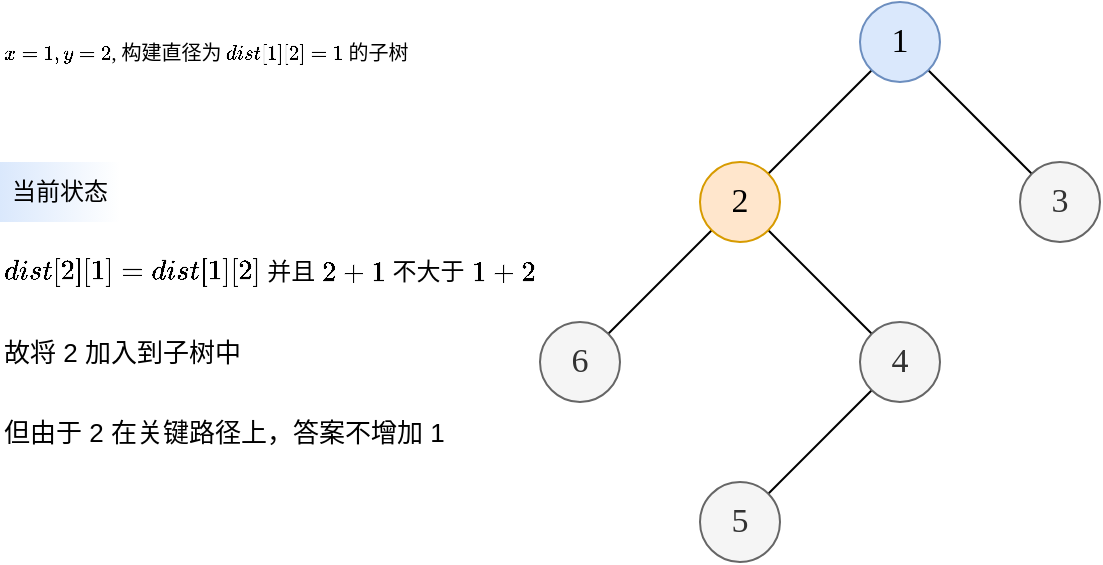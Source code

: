 <mxfile version="20.8.22" type="github" pages="6">
  <diagram name="第 1 页" id="3MDf4YGmxCO-XQUa7wRc">
    <mxGraphModel dx="832" dy="565" grid="1" gridSize="10" guides="1" tooltips="1" connect="1" arrows="1" fold="1" page="1" pageScale="1" pageWidth="827" pageHeight="1169" math="1" shadow="0">
      <root>
        <mxCell id="0" />
        <mxCell id="1" parent="0" />
        <mxCell id="fKNpqridSPWGKVHiThgp-8" style="rounded=0;orthogonalLoop=1;jettySize=auto;html=1;exitX=0;exitY=1;exitDx=0;exitDy=0;entryX=1;entryY=0;entryDx=0;entryDy=0;endArrow=none;endFill=0;fontStyle=1;strokeWidth=1;" edge="1" parent="1" source="fKNpqridSPWGKVHiThgp-1" target="fKNpqridSPWGKVHiThgp-2">
          <mxGeometry relative="1" as="geometry" />
        </mxCell>
        <mxCell id="fKNpqridSPWGKVHiThgp-9" style="edgeStyle=none;rounded=0;orthogonalLoop=1;jettySize=auto;html=1;exitX=1;exitY=1;exitDx=0;exitDy=0;endArrow=none;endFill=0;strokeColor=#000000;" edge="1" parent="1" source="fKNpqridSPWGKVHiThgp-1" target="fKNpqridSPWGKVHiThgp-3">
          <mxGeometry relative="1" as="geometry" />
        </mxCell>
        <mxCell id="fKNpqridSPWGKVHiThgp-1" value="&lt;font&gt;1&lt;/font&gt;" style="ellipse;whiteSpace=wrap;html=1;fontSize=17;fontFamily=Comic Sans MS;labelBackgroundColor=none;fillColor=#dae8fc;strokeColor=#6c8ebf;" vertex="1" parent="1">
          <mxGeometry x="481" y="120" width="40" height="40" as="geometry" />
        </mxCell>
        <mxCell id="fKNpqridSPWGKVHiThgp-10" style="edgeStyle=none;rounded=0;orthogonalLoop=1;jettySize=auto;html=1;exitX=1;exitY=1;exitDx=0;exitDy=0;entryX=0;entryY=0;entryDx=0;entryDy=0;endArrow=none;endFill=0;strokeColor=#000000;" edge="1" parent="1" source="fKNpqridSPWGKVHiThgp-2" target="fKNpqridSPWGKVHiThgp-4">
          <mxGeometry relative="1" as="geometry" />
        </mxCell>
        <mxCell id="fKNpqridSPWGKVHiThgp-11" style="edgeStyle=none;rounded=0;orthogonalLoop=1;jettySize=auto;html=1;exitX=0;exitY=1;exitDx=0;exitDy=0;endArrow=none;endFill=0;entryX=1;entryY=0;entryDx=0;entryDy=0;strokeColor=#000000;" edge="1" parent="1" source="fKNpqridSPWGKVHiThgp-2" target="fKNpqridSPWGKVHiThgp-6">
          <mxGeometry relative="1" as="geometry">
            <mxPoint x="381" y="260" as="targetPoint" />
          </mxGeometry>
        </mxCell>
        <mxCell id="fKNpqridSPWGKVHiThgp-2" value="&lt;font&gt;2&lt;/font&gt;" style="ellipse;whiteSpace=wrap;html=1;fontSize=17;fontFamily=Comic Sans MS;labelBackgroundColor=none;fillColor=#ffe6cc;strokeColor=#d79b00;" vertex="1" parent="1">
          <mxGeometry x="401" y="200" width="40" height="40" as="geometry" />
        </mxCell>
        <mxCell id="fKNpqridSPWGKVHiThgp-3" value="&lt;font&gt;3&lt;/font&gt;" style="ellipse;whiteSpace=wrap;html=1;fontSize=17;fontFamily=Comic Sans MS;labelBackgroundColor=none;fillColor=#f5f5f5;fontColor=#333333;strokeColor=#666666;" vertex="1" parent="1">
          <mxGeometry x="561" y="200" width="40" height="40" as="geometry" />
        </mxCell>
        <mxCell id="fKNpqridSPWGKVHiThgp-12" style="edgeStyle=none;rounded=0;orthogonalLoop=1;jettySize=auto;html=1;exitX=0;exitY=1;exitDx=0;exitDy=0;entryX=1;entryY=0;entryDx=0;entryDy=0;endArrow=none;endFill=0;strokeColor=#000000;" edge="1" parent="1" source="fKNpqridSPWGKVHiThgp-4" target="fKNpqridSPWGKVHiThgp-5">
          <mxGeometry relative="1" as="geometry" />
        </mxCell>
        <mxCell id="fKNpqridSPWGKVHiThgp-4" value="&lt;font&gt;4&lt;/font&gt;" style="ellipse;whiteSpace=wrap;html=1;fontSize=17;fontFamily=Comic Sans MS;labelBackgroundColor=none;fillColor=#f5f5f5;fontColor=#333333;strokeColor=#666666;" vertex="1" parent="1">
          <mxGeometry x="481" y="280" width="40" height="40" as="geometry" />
        </mxCell>
        <mxCell id="fKNpqridSPWGKVHiThgp-5" value="&lt;font&gt;5&lt;/font&gt;" style="ellipse;whiteSpace=wrap;html=1;fontSize=17;fontFamily=Comic Sans MS;labelBackgroundColor=none;fillColor=#f5f5f5;fontColor=#333333;strokeColor=#666666;" vertex="1" parent="1">
          <mxGeometry x="401" y="360" width="40" height="40" as="geometry" />
        </mxCell>
        <mxCell id="fKNpqridSPWGKVHiThgp-6" value="&lt;font&gt;6&lt;/font&gt;" style="ellipse;whiteSpace=wrap;html=1;fontSize=17;fontFamily=Comic Sans MS;labelBackgroundColor=none;fillColor=#f5f5f5;fontColor=#333333;strokeColor=#666666;" vertex="1" parent="1">
          <mxGeometry x="321" y="280" width="40" height="40" as="geometry" />
        </mxCell>
        <mxCell id="fKNpqridSPWGKVHiThgp-16" value="`x = 1, y=2`, 构建直径为 `dist[1][2] = 1` 的子树" style="text;html=1;strokeColor=none;fillColor=none;align=left;verticalAlign=middle;whiteSpace=wrap;rounded=0;fontSize=10;fontFamily=Comic Sans MS;" vertex="1" parent="1">
          <mxGeometry x="51" y="130" width="289" height="30" as="geometry" />
        </mxCell>
        <mxCell id="fKNpqridSPWGKVHiThgp-17" value="当前状态" style="text;html=1;strokeColor=none;fillColor=#dae8fc;align=center;verticalAlign=middle;whiteSpace=wrap;rounded=0;fontSize=12;fontFamily=Helvetica;gradientDirection=east;gradientColor=#FFFFFF;spacingTop=0;" vertex="1" parent="1">
          <mxGeometry x="51" y="200" width="60" height="30" as="geometry" />
        </mxCell>
        <mxCell id="fKNpqridSPWGKVHiThgp-19" value="`dist[2][1] = dist[1][2]` 并且 `2 + 1` 不大于 `1 + 2`" style="text;html=1;strokeColor=none;fillColor=none;align=left;verticalAlign=middle;whiteSpace=wrap;rounded=0;fontSize=12;fontFamily=Helvetica;" vertex="1" parent="1">
          <mxGeometry x="51" y="240" width="289" height="30" as="geometry" />
        </mxCell>
        <mxCell id="fKNpqridSPWGKVHiThgp-20" value="故将 2 加入到子树中" style="text;html=1;strokeColor=none;fillColor=none;align=left;verticalAlign=middle;whiteSpace=wrap;rounded=0;fontSize=13;fontFamily=Helvetica;" vertex="1" parent="1">
          <mxGeometry x="51" y="280" width="139" height="30" as="geometry" />
        </mxCell>
        <mxCell id="IUW30j7ClfuIB6r7vnEv-1" value="但由于 2 在关键路径上，答案不增加 1" style="text;html=1;strokeColor=none;fillColor=none;align=left;verticalAlign=middle;whiteSpace=wrap;rounded=0;fontSize=13;fontFamily=Helvetica;" vertex="1" parent="1">
          <mxGeometry x="51" y="320" width="249" height="30" as="geometry" />
        </mxCell>
      </root>
    </mxGraphModel>
  </diagram>
  <diagram id="7Dn3roUFIlMQkeO9Fo7m" name="第 2 页">
    <mxGraphModel dx="832" dy="565" grid="1" gridSize="10" guides="1" tooltips="1" connect="1" arrows="1" fold="1" page="1" pageScale="1" pageWidth="827" pageHeight="1169" math="1" shadow="0">
      <root>
        <mxCell id="0" />
        <mxCell id="1" parent="0" />
        <mxCell id="IH5PTFiFuFpvSi-eJwKh-1" style="rounded=0;orthogonalLoop=1;jettySize=auto;html=1;exitX=0;exitY=1;exitDx=0;exitDy=0;entryX=1;entryY=0;entryDx=0;entryDy=0;endArrow=none;endFill=0;fontStyle=1;strokeWidth=1;" edge="1" parent="1" source="IH5PTFiFuFpvSi-eJwKh-3" target="IH5PTFiFuFpvSi-eJwKh-6">
          <mxGeometry relative="1" as="geometry" />
        </mxCell>
        <mxCell id="IH5PTFiFuFpvSi-eJwKh-2" style="edgeStyle=none;rounded=0;orthogonalLoop=1;jettySize=auto;html=1;exitX=1;exitY=1;exitDx=0;exitDy=0;endArrow=none;endFill=0;strokeColor=#000000;" edge="1" parent="1" source="IH5PTFiFuFpvSi-eJwKh-3" target="IH5PTFiFuFpvSi-eJwKh-7">
          <mxGeometry relative="1" as="geometry" />
        </mxCell>
        <mxCell id="IH5PTFiFuFpvSi-eJwKh-3" value="&lt;font&gt;1&lt;/font&gt;" style="ellipse;whiteSpace=wrap;html=1;fontSize=17;fontFamily=Comic Sans MS;labelBackgroundColor=none;fillColor=#dae8fc;strokeColor=#6c8ebf;" vertex="1" parent="1">
          <mxGeometry x="481" y="120" width="40" height="40" as="geometry" />
        </mxCell>
        <mxCell id="IH5PTFiFuFpvSi-eJwKh-4" style="edgeStyle=none;rounded=0;orthogonalLoop=1;jettySize=auto;html=1;exitX=1;exitY=1;exitDx=0;exitDy=0;entryX=0;entryY=0;entryDx=0;entryDy=0;endArrow=none;endFill=0;strokeColor=#000000;" edge="1" parent="1" source="IH5PTFiFuFpvSi-eJwKh-6" target="IH5PTFiFuFpvSi-eJwKh-9">
          <mxGeometry relative="1" as="geometry" />
        </mxCell>
        <mxCell id="IH5PTFiFuFpvSi-eJwKh-5" style="edgeStyle=none;rounded=0;orthogonalLoop=1;jettySize=auto;html=1;exitX=0;exitY=1;exitDx=0;exitDy=0;endArrow=none;endFill=0;entryX=1;entryY=0;entryDx=0;entryDy=0;strokeColor=#000000;" edge="1" parent="1" source="IH5PTFiFuFpvSi-eJwKh-6" target="IH5PTFiFuFpvSi-eJwKh-11">
          <mxGeometry relative="1" as="geometry">
            <mxPoint x="381" y="260" as="targetPoint" />
          </mxGeometry>
        </mxCell>
        <mxCell id="IH5PTFiFuFpvSi-eJwKh-6" value="&lt;font&gt;2&lt;/font&gt;" style="ellipse;whiteSpace=wrap;html=1;fontSize=17;fontFamily=Comic Sans MS;labelBackgroundColor=none;fillColor=#dae8fc;strokeColor=#6c8ebf;" vertex="1" parent="1">
          <mxGeometry x="401" y="200" width="40" height="40" as="geometry" />
        </mxCell>
        <mxCell id="IH5PTFiFuFpvSi-eJwKh-7" value="&lt;font&gt;3&lt;/font&gt;" style="ellipse;whiteSpace=wrap;html=1;fontSize=17;fontFamily=Comic Sans MS;labelBackgroundColor=none;fillColor=#ffe6cc;strokeColor=#d79b00;" vertex="1" parent="1">
          <mxGeometry x="561" y="200" width="40" height="40" as="geometry" />
        </mxCell>
        <mxCell id="IH5PTFiFuFpvSi-eJwKh-8" style="edgeStyle=none;rounded=0;orthogonalLoop=1;jettySize=auto;html=1;exitX=0;exitY=1;exitDx=0;exitDy=0;entryX=1;entryY=0;entryDx=0;entryDy=0;endArrow=none;endFill=0;strokeColor=#000000;" edge="1" parent="1" source="IH5PTFiFuFpvSi-eJwKh-9" target="IH5PTFiFuFpvSi-eJwKh-10">
          <mxGeometry relative="1" as="geometry" />
        </mxCell>
        <mxCell id="IH5PTFiFuFpvSi-eJwKh-9" value="&lt;font&gt;4&lt;/font&gt;" style="ellipse;whiteSpace=wrap;html=1;fontSize=17;fontFamily=Comic Sans MS;labelBackgroundColor=none;fillColor=#f5f5f5;fontColor=#333333;strokeColor=#666666;" vertex="1" parent="1">
          <mxGeometry x="481" y="280" width="40" height="40" as="geometry" />
        </mxCell>
        <mxCell id="IH5PTFiFuFpvSi-eJwKh-10" value="&lt;font&gt;5&lt;/font&gt;" style="ellipse;whiteSpace=wrap;html=1;fontSize=17;fontFamily=Comic Sans MS;labelBackgroundColor=none;fillColor=#f5f5f5;fontColor=#333333;strokeColor=#666666;" vertex="1" parent="1">
          <mxGeometry x="401" y="360" width="40" height="40" as="geometry" />
        </mxCell>
        <mxCell id="IH5PTFiFuFpvSi-eJwKh-11" value="&lt;font&gt;6&lt;/font&gt;" style="ellipse;whiteSpace=wrap;html=1;fontSize=17;fontFamily=Comic Sans MS;labelBackgroundColor=none;fillColor=#f5f5f5;fontColor=#333333;strokeColor=#666666;" vertex="1" parent="1">
          <mxGeometry x="321" y="280" width="40" height="40" as="geometry" />
        </mxCell>
        <mxCell id="IH5PTFiFuFpvSi-eJwKh-12" value="`x = 1, y=2`, 构建直径为 `dist[1][2] = 1` 的子树" style="text;html=1;strokeColor=none;fillColor=none;align=left;verticalAlign=middle;whiteSpace=wrap;rounded=0;fontSize=10;fontFamily=Comic Sans MS;" vertex="1" parent="1">
          <mxGeometry x="51" y="130" width="289" height="30" as="geometry" />
        </mxCell>
        <mxCell id="IH5PTFiFuFpvSi-eJwKh-13" value="当前状态" style="text;html=1;strokeColor=none;fillColor=#dae8fc;align=center;verticalAlign=middle;whiteSpace=wrap;rounded=0;fontSize=12;fontFamily=Helvetica;gradientDirection=east;gradientColor=#FFFFFF;spacingTop=0;" vertex="1" parent="1">
          <mxGeometry x="51" y="200" width="60" height="30" as="geometry" />
        </mxCell>
        <mxCell id="IH5PTFiFuFpvSi-eJwKh-14" value="`dist[3][1] = dist[1][2]` 并且 `3 + 1` 大于 `1 + 2`" style="text;html=1;strokeColor=none;fillColor=none;align=left;verticalAlign=middle;whiteSpace=wrap;rounded=0;fontSize=12;fontFamily=Helvetica;" vertex="1" parent="1">
          <mxGeometry x="51" y="240" width="289" height="30" as="geometry" />
        </mxCell>
        <mxCell id="IH5PTFiFuFpvSi-eJwKh-15" value="故不将 3 加入到子树中" style="text;html=1;strokeColor=none;fillColor=none;align=left;verticalAlign=middle;whiteSpace=wrap;rounded=0;fontSize=13;fontFamily=Helvetica;" vertex="1" parent="1">
          <mxGeometry x="51" y="280" width="139" height="30" as="geometry" />
        </mxCell>
      </root>
    </mxGraphModel>
  </diagram>
  <diagram id="MNWPJtnQ3CggIvAoZHpU" name="第 3 页">
    <mxGraphModel dx="832" dy="565" grid="1" gridSize="10" guides="1" tooltips="1" connect="1" arrows="1" fold="1" page="1" pageScale="1" pageWidth="827" pageHeight="1169" math="1" shadow="0">
      <root>
        <mxCell id="0" />
        <mxCell id="1" parent="0" />
        <mxCell id="ZuEAiBYBrkjrR5md8KO9-1" style="rounded=0;orthogonalLoop=1;jettySize=auto;html=1;exitX=0;exitY=1;exitDx=0;exitDy=0;entryX=1;entryY=0;entryDx=0;entryDy=0;endArrow=none;endFill=0;fontStyle=1;strokeWidth=1;" edge="1" parent="1" source="ZuEAiBYBrkjrR5md8KO9-3" target="ZuEAiBYBrkjrR5md8KO9-6">
          <mxGeometry relative="1" as="geometry" />
        </mxCell>
        <mxCell id="ZuEAiBYBrkjrR5md8KO9-2" style="edgeStyle=none;rounded=0;orthogonalLoop=1;jettySize=auto;html=1;exitX=1;exitY=1;exitDx=0;exitDy=0;endArrow=none;endFill=0;strokeColor=#000000;" edge="1" parent="1" source="ZuEAiBYBrkjrR5md8KO9-3" target="ZuEAiBYBrkjrR5md8KO9-7">
          <mxGeometry relative="1" as="geometry" />
        </mxCell>
        <mxCell id="ZuEAiBYBrkjrR5md8KO9-3" value="&lt;font&gt;1&lt;/font&gt;" style="ellipse;whiteSpace=wrap;html=1;fontSize=17;fontFamily=Comic Sans MS;labelBackgroundColor=none;fillColor=#dae8fc;strokeColor=#6c8ebf;" vertex="1" parent="1">
          <mxGeometry x="481" y="120" width="40" height="40" as="geometry" />
        </mxCell>
        <mxCell id="ZuEAiBYBrkjrR5md8KO9-4" style="edgeStyle=none;rounded=0;orthogonalLoop=1;jettySize=auto;html=1;exitX=1;exitY=1;exitDx=0;exitDy=0;entryX=0;entryY=0;entryDx=0;entryDy=0;endArrow=none;endFill=0;strokeColor=#000000;" edge="1" parent="1" source="ZuEAiBYBrkjrR5md8KO9-6" target="ZuEAiBYBrkjrR5md8KO9-9">
          <mxGeometry relative="1" as="geometry" />
        </mxCell>
        <mxCell id="ZuEAiBYBrkjrR5md8KO9-5" style="edgeStyle=none;rounded=0;orthogonalLoop=1;jettySize=auto;html=1;exitX=0;exitY=1;exitDx=0;exitDy=0;endArrow=none;endFill=0;entryX=1;entryY=0;entryDx=0;entryDy=0;strokeColor=#000000;" edge="1" parent="1" source="ZuEAiBYBrkjrR5md8KO9-6" target="ZuEAiBYBrkjrR5md8KO9-11">
          <mxGeometry relative="1" as="geometry">
            <mxPoint x="381" y="260" as="targetPoint" />
          </mxGeometry>
        </mxCell>
        <mxCell id="ZuEAiBYBrkjrR5md8KO9-6" value="&lt;font&gt;2&lt;/font&gt;" style="ellipse;whiteSpace=wrap;html=1;fontSize=17;fontFamily=Comic Sans MS;labelBackgroundColor=none;fillColor=#dae8fc;strokeColor=#6c8ebf;" vertex="1" parent="1">
          <mxGeometry x="401" y="200" width="40" height="40" as="geometry" />
        </mxCell>
        <mxCell id="ZuEAiBYBrkjrR5md8KO9-7" value="&lt;font&gt;3&lt;/font&gt;" style="ellipse;whiteSpace=wrap;html=1;fontSize=17;fontFamily=Comic Sans MS;labelBackgroundColor=none;fillColor=#f5f5f5;strokeColor=#666666;fontColor=#333333;" vertex="1" parent="1">
          <mxGeometry x="561" y="200" width="40" height="40" as="geometry" />
        </mxCell>
        <mxCell id="ZuEAiBYBrkjrR5md8KO9-8" style="edgeStyle=none;rounded=0;orthogonalLoop=1;jettySize=auto;html=1;exitX=0;exitY=1;exitDx=0;exitDy=0;entryX=1;entryY=0;entryDx=0;entryDy=0;endArrow=none;endFill=0;strokeColor=#000000;" edge="1" parent="1" source="ZuEAiBYBrkjrR5md8KO9-9" target="ZuEAiBYBrkjrR5md8KO9-10">
          <mxGeometry relative="1" as="geometry" />
        </mxCell>
        <mxCell id="ZuEAiBYBrkjrR5md8KO9-9" value="&lt;font&gt;4&lt;/font&gt;" style="ellipse;whiteSpace=wrap;html=1;fontSize=17;fontFamily=Comic Sans MS;labelBackgroundColor=none;fillColor=#ffe6cc;strokeColor=#d79b00;" vertex="1" parent="1">
          <mxGeometry x="481" y="280" width="40" height="40" as="geometry" />
        </mxCell>
        <mxCell id="ZuEAiBYBrkjrR5md8KO9-10" value="&lt;font&gt;5&lt;/font&gt;" style="ellipse;whiteSpace=wrap;html=1;fontSize=17;fontFamily=Comic Sans MS;labelBackgroundColor=none;fillColor=#f5f5f5;fontColor=#333333;strokeColor=#666666;" vertex="1" parent="1">
          <mxGeometry x="401" y="360" width="40" height="40" as="geometry" />
        </mxCell>
        <mxCell id="ZuEAiBYBrkjrR5md8KO9-11" value="&lt;font&gt;6&lt;/font&gt;" style="ellipse;whiteSpace=wrap;html=1;fontSize=17;fontFamily=Comic Sans MS;labelBackgroundColor=none;fillColor=#f5f5f5;fontColor=#333333;strokeColor=#666666;" vertex="1" parent="1">
          <mxGeometry x="321" y="280" width="40" height="40" as="geometry" />
        </mxCell>
        <mxCell id="ZuEAiBYBrkjrR5md8KO9-12" value="`x = 1, y=2`, 构建直径为 `dist[1][2] = 1` 的子树" style="text;html=1;strokeColor=none;fillColor=none;align=left;verticalAlign=middle;whiteSpace=wrap;rounded=0;fontSize=10;fontFamily=Comic Sans MS;" vertex="1" parent="1">
          <mxGeometry x="51" y="130" width="289" height="30" as="geometry" />
        </mxCell>
        <mxCell id="ZuEAiBYBrkjrR5md8KO9-13" value="当前状态" style="text;html=1;strokeColor=none;fillColor=#dae8fc;align=center;verticalAlign=middle;whiteSpace=wrap;rounded=0;fontSize=12;fontFamily=Helvetica;gradientDirection=east;gradientColor=#FFFFFF;spacingTop=0;" vertex="1" parent="1">
          <mxGeometry x="51" y="200" width="60" height="30" as="geometry" />
        </mxCell>
        <mxCell id="ZuEAiBYBrkjrR5md8KO9-14" value="`dist[4][1] = dist[1][2]` 并且 `4 + 1` 大于 `1 + 2`" style="text;html=1;strokeColor=none;fillColor=none;align=left;verticalAlign=middle;whiteSpace=wrap;rounded=0;fontSize=12;fontFamily=Helvetica;" vertex="1" parent="1">
          <mxGeometry x="51" y="240" width="289" height="30" as="geometry" />
        </mxCell>
        <mxCell id="ZuEAiBYBrkjrR5md8KO9-15" value="故不将 4 加入到子树中" style="text;html=1;strokeColor=none;fillColor=none;align=left;verticalAlign=middle;whiteSpace=wrap;rounded=0;fontSize=13;fontFamily=Helvetica;" vertex="1" parent="1">
          <mxGeometry x="51" y="280" width="139" height="30" as="geometry" />
        </mxCell>
      </root>
    </mxGraphModel>
  </diagram>
  <diagram id="pZ2zr45UdOWdCxALSfYU" name="第 4 页">
    <mxGraphModel dx="832" dy="565" grid="1" gridSize="10" guides="1" tooltips="1" connect="1" arrows="1" fold="1" page="1" pageScale="1" pageWidth="827" pageHeight="1169" math="1" shadow="0">
      <root>
        <mxCell id="0" />
        <mxCell id="1" parent="0" />
        <mxCell id="30FNa1cbNScGzRwKNTGF-1" style="rounded=0;orthogonalLoop=1;jettySize=auto;html=1;exitX=0;exitY=1;exitDx=0;exitDy=0;entryX=1;entryY=0;entryDx=0;entryDy=0;endArrow=none;endFill=0;fontStyle=1;strokeWidth=1;" edge="1" parent="1" source="30FNa1cbNScGzRwKNTGF-3" target="30FNa1cbNScGzRwKNTGF-6">
          <mxGeometry relative="1" as="geometry" />
        </mxCell>
        <mxCell id="30FNa1cbNScGzRwKNTGF-2" style="edgeStyle=none;rounded=0;orthogonalLoop=1;jettySize=auto;html=1;exitX=1;exitY=1;exitDx=0;exitDy=0;endArrow=none;endFill=0;strokeColor=#000000;" edge="1" parent="1" source="30FNa1cbNScGzRwKNTGF-3" target="30FNa1cbNScGzRwKNTGF-7">
          <mxGeometry relative="1" as="geometry" />
        </mxCell>
        <mxCell id="30FNa1cbNScGzRwKNTGF-3" value="&lt;font&gt;1&lt;/font&gt;" style="ellipse;whiteSpace=wrap;html=1;fontSize=17;fontFamily=Comic Sans MS;labelBackgroundColor=none;fillColor=#dae8fc;strokeColor=#6c8ebf;" vertex="1" parent="1">
          <mxGeometry x="481" y="120" width="40" height="40" as="geometry" />
        </mxCell>
        <mxCell id="30FNa1cbNScGzRwKNTGF-4" style="edgeStyle=none;rounded=0;orthogonalLoop=1;jettySize=auto;html=1;exitX=1;exitY=1;exitDx=0;exitDy=0;entryX=0;entryY=0;entryDx=0;entryDy=0;endArrow=none;endFill=0;strokeColor=#000000;" edge="1" parent="1" source="30FNa1cbNScGzRwKNTGF-6" target="30FNa1cbNScGzRwKNTGF-9">
          <mxGeometry relative="1" as="geometry" />
        </mxCell>
        <mxCell id="30FNa1cbNScGzRwKNTGF-5" style="edgeStyle=none;rounded=0;orthogonalLoop=1;jettySize=auto;html=1;exitX=0;exitY=1;exitDx=0;exitDy=0;endArrow=none;endFill=0;entryX=1;entryY=0;entryDx=0;entryDy=0;strokeColor=#000000;" edge="1" parent="1" source="30FNa1cbNScGzRwKNTGF-6" target="30FNa1cbNScGzRwKNTGF-11">
          <mxGeometry relative="1" as="geometry">
            <mxPoint x="381" y="260" as="targetPoint" />
          </mxGeometry>
        </mxCell>
        <mxCell id="30FNa1cbNScGzRwKNTGF-6" value="&lt;font&gt;2&lt;/font&gt;" style="ellipse;whiteSpace=wrap;html=1;fontSize=17;fontFamily=Comic Sans MS;labelBackgroundColor=none;fillColor=#f5f5f5;strokeColor=#666666;fontColor=#333333;" vertex="1" parent="1">
          <mxGeometry x="401" y="200" width="40" height="40" as="geometry" />
        </mxCell>
        <mxCell id="30FNa1cbNScGzRwKNTGF-7" value="&lt;font&gt;3&lt;/font&gt;" style="ellipse;whiteSpace=wrap;html=1;fontSize=17;fontFamily=Comic Sans MS;labelBackgroundColor=none;fillColor=#dae8fc;strokeColor=#6c8ebf;" vertex="1" parent="1">
          <mxGeometry x="561" y="200" width="40" height="40" as="geometry" />
        </mxCell>
        <mxCell id="30FNa1cbNScGzRwKNTGF-8" style="edgeStyle=none;rounded=0;orthogonalLoop=1;jettySize=auto;html=1;exitX=0;exitY=1;exitDx=0;exitDy=0;entryX=1;entryY=0;entryDx=0;entryDy=0;endArrow=none;endFill=0;strokeColor=#000000;" edge="1" parent="1" source="30FNa1cbNScGzRwKNTGF-9" target="30FNa1cbNScGzRwKNTGF-10">
          <mxGeometry relative="1" as="geometry" />
        </mxCell>
        <mxCell id="30FNa1cbNScGzRwKNTGF-9" value="&lt;font&gt;4&lt;/font&gt;" style="ellipse;whiteSpace=wrap;html=1;fontSize=17;fontFamily=Comic Sans MS;labelBackgroundColor=none;fillColor=#f5f5f5;strokeColor=#666666;fontColor=#333333;" vertex="1" parent="1">
          <mxGeometry x="481" y="280" width="40" height="40" as="geometry" />
        </mxCell>
        <mxCell id="30FNa1cbNScGzRwKNTGF-10" value="&lt;font&gt;5&lt;/font&gt;" style="ellipse;whiteSpace=wrap;html=1;fontSize=17;fontFamily=Comic Sans MS;labelBackgroundColor=none;fillColor=#f5f5f5;fontColor=#333333;strokeColor=#666666;" vertex="1" parent="1">
          <mxGeometry x="401" y="360" width="40" height="40" as="geometry" />
        </mxCell>
        <mxCell id="30FNa1cbNScGzRwKNTGF-11" value="&lt;font&gt;6&lt;/font&gt;" style="ellipse;whiteSpace=wrap;html=1;fontSize=17;fontFamily=Comic Sans MS;labelBackgroundColor=none;fillColor=#f5f5f5;fontColor=#333333;strokeColor=#666666;" vertex="1" parent="1">
          <mxGeometry x="321" y="280" width="40" height="40" as="geometry" />
        </mxCell>
        <mxCell id="30FNa1cbNScGzRwKNTGF-12" value="`x = 1, y=3`, 构建直径为 `dist[1][3] = 1` 的子树" style="text;html=1;strokeColor=none;fillColor=none;align=left;verticalAlign=middle;whiteSpace=wrap;rounded=0;fontSize=10;fontFamily=Comic Sans MS;" vertex="1" parent="1">
          <mxGeometry x="51" y="130" width="289" height="30" as="geometry" />
        </mxCell>
        <mxCell id="30FNa1cbNScGzRwKNTGF-13" value="当前状态" style="text;html=1;strokeColor=none;fillColor=#dae8fc;align=center;verticalAlign=middle;whiteSpace=wrap;rounded=0;fontSize=12;fontFamily=Helvetica;gradientDirection=east;gradientColor=#FFFFFF;spacingTop=0;" vertex="1" parent="1">
          <mxGeometry x="51" y="200" width="60" height="30" as="geometry" />
        </mxCell>
        <mxCell id="30FNa1cbNScGzRwKNTGF-14" value="`dist[3][1] = dist[1][3]` 并且 `3 + 1` 不大于 `1 + 3`" style="text;html=1;strokeColor=none;fillColor=none;align=left;verticalAlign=middle;whiteSpace=wrap;rounded=0;fontSize=12;fontFamily=Helvetica;" vertex="1" parent="1">
          <mxGeometry x="51" y="240" width="289" height="30" as="geometry" />
        </mxCell>
        <mxCell id="30FNa1cbNScGzRwKNTGF-15" value="故将 3 加入到子树中" style="text;html=1;strokeColor=none;fillColor=none;align=left;verticalAlign=middle;whiteSpace=wrap;rounded=0;fontSize=13;fontFamily=Helvetica;" vertex="1" parent="1">
          <mxGeometry x="51" y="280" width="139" height="30" as="geometry" />
        </mxCell>
      </root>
    </mxGraphModel>
  </diagram>
  <diagram id="YO2u2kMakt4sMZgYkokp" name="第 5 页">
    <mxGraphModel dx="689" dy="468" grid="1" gridSize="10" guides="1" tooltips="1" connect="1" arrows="1" fold="1" page="1" pageScale="1" pageWidth="827" pageHeight="1169" math="1" shadow="0">
      <root>
        <mxCell id="0" />
        <mxCell id="1" parent="0" />
        <mxCell id="7vjKhBPE1dmhjflpxOGl-1" style="rounded=0;orthogonalLoop=1;jettySize=auto;html=1;exitX=0;exitY=1;exitDx=0;exitDy=0;entryX=1;entryY=0;entryDx=0;entryDy=0;endArrow=none;endFill=0;fontStyle=1;strokeWidth=1;" edge="1" parent="1" source="7vjKhBPE1dmhjflpxOGl-3" target="7vjKhBPE1dmhjflpxOGl-6">
          <mxGeometry relative="1" as="geometry" />
        </mxCell>
        <mxCell id="7vjKhBPE1dmhjflpxOGl-2" style="edgeStyle=none;rounded=0;orthogonalLoop=1;jettySize=auto;html=1;exitX=1;exitY=1;exitDx=0;exitDy=0;endArrow=none;endFill=0;strokeColor=#000000;" edge="1" parent="1" source="7vjKhBPE1dmhjflpxOGl-3" target="7vjKhBPE1dmhjflpxOGl-7">
          <mxGeometry relative="1" as="geometry" />
        </mxCell>
        <mxCell id="7vjKhBPE1dmhjflpxOGl-3" value="&lt;font&gt;1&lt;/font&gt;" style="ellipse;whiteSpace=wrap;html=1;fontSize=17;fontFamily=Comic Sans MS;labelBackgroundColor=none;fillColor=#dae8fc;strokeColor=#6c8ebf;" vertex="1" parent="1">
          <mxGeometry x="481" y="120" width="40" height="40" as="geometry" />
        </mxCell>
        <mxCell id="7vjKhBPE1dmhjflpxOGl-4" style="edgeStyle=none;rounded=0;orthogonalLoop=1;jettySize=auto;html=1;exitX=1;exitY=1;exitDx=0;exitDy=0;entryX=0;entryY=0;entryDx=0;entryDy=0;endArrow=none;endFill=0;strokeColor=#000000;" edge="1" parent="1" source="7vjKhBPE1dmhjflpxOGl-6" target="7vjKhBPE1dmhjflpxOGl-9">
          <mxGeometry relative="1" as="geometry" />
        </mxCell>
        <mxCell id="7vjKhBPE1dmhjflpxOGl-5" style="edgeStyle=none;rounded=0;orthogonalLoop=1;jettySize=auto;html=1;exitX=0;exitY=1;exitDx=0;exitDy=0;endArrow=none;endFill=0;entryX=1;entryY=0;entryDx=0;entryDy=0;strokeColor=#000000;" edge="1" parent="1" source="7vjKhBPE1dmhjflpxOGl-6" target="7vjKhBPE1dmhjflpxOGl-11">
          <mxGeometry relative="1" as="geometry">
            <mxPoint x="381" y="260" as="targetPoint" />
          </mxGeometry>
        </mxCell>
        <mxCell id="7vjKhBPE1dmhjflpxOGl-6" value="&lt;font&gt;2&lt;/font&gt;" style="ellipse;whiteSpace=wrap;html=1;fontSize=17;fontFamily=Comic Sans MS;labelBackgroundColor=none;fillColor=#ffe6cc;strokeColor=#d79b00;" vertex="1" parent="1">
          <mxGeometry x="401" y="200" width="40" height="40" as="geometry" />
        </mxCell>
        <mxCell id="7vjKhBPE1dmhjflpxOGl-7" value="&lt;font&gt;3&lt;/font&gt;" style="ellipse;whiteSpace=wrap;html=1;fontSize=17;fontFamily=Comic Sans MS;labelBackgroundColor=none;fillColor=#dae8fc;strokeColor=#6c8ebf;" vertex="1" parent="1">
          <mxGeometry x="561" y="200" width="40" height="40" as="geometry" />
        </mxCell>
        <mxCell id="7vjKhBPE1dmhjflpxOGl-8" style="edgeStyle=none;rounded=0;orthogonalLoop=1;jettySize=auto;html=1;exitX=0;exitY=1;exitDx=0;exitDy=0;entryX=1;entryY=0;entryDx=0;entryDy=0;endArrow=none;endFill=0;strokeColor=#000000;" edge="1" parent="1" source="7vjKhBPE1dmhjflpxOGl-9" target="7vjKhBPE1dmhjflpxOGl-10">
          <mxGeometry relative="1" as="geometry" />
        </mxCell>
        <mxCell id="7vjKhBPE1dmhjflpxOGl-9" value="&lt;font&gt;4&lt;/font&gt;" style="ellipse;whiteSpace=wrap;html=1;fontSize=17;fontFamily=Comic Sans MS;labelBackgroundColor=none;fillColor=#f5f5f5;strokeColor=#666666;fontColor=#333333;" vertex="1" parent="1">
          <mxGeometry x="481" y="280" width="40" height="40" as="geometry" />
        </mxCell>
        <mxCell id="7vjKhBPE1dmhjflpxOGl-10" value="&lt;font&gt;5&lt;/font&gt;" style="ellipse;whiteSpace=wrap;html=1;fontSize=17;fontFamily=Comic Sans MS;labelBackgroundColor=none;fillColor=#f5f5f5;fontColor=#333333;strokeColor=#666666;" vertex="1" parent="1">
          <mxGeometry x="401" y="360" width="40" height="40" as="geometry" />
        </mxCell>
        <mxCell id="7vjKhBPE1dmhjflpxOGl-11" value="&lt;font&gt;6&lt;/font&gt;" style="ellipse;whiteSpace=wrap;html=1;fontSize=17;fontFamily=Comic Sans MS;labelBackgroundColor=none;fillColor=#f5f5f5;fontColor=#333333;strokeColor=#666666;" vertex="1" parent="1">
          <mxGeometry x="321" y="280" width="40" height="40" as="geometry" />
        </mxCell>
        <mxCell id="7vjKhBPE1dmhjflpxOGl-12" value="`x = 1, y=3`, 构建直径为 `dist[1][3] = 1` 的子树" style="text;html=1;strokeColor=none;fillColor=none;align=left;verticalAlign=middle;whiteSpace=wrap;rounded=0;fontSize=10;fontFamily=Comic Sans MS;" vertex="1" parent="1">
          <mxGeometry x="51" y="130" width="289" height="30" as="geometry" />
        </mxCell>
        <mxCell id="7vjKhBPE1dmhjflpxOGl-13" value="当前状态" style="text;html=1;strokeColor=none;fillColor=#dae8fc;align=center;verticalAlign=middle;whiteSpace=wrap;rounded=0;fontSize=12;fontFamily=Helvetica;gradientDirection=east;gradientColor=#FFFFFF;spacingTop=0;" vertex="1" parent="1">
          <mxGeometry x="51" y="200" width="60" height="30" as="geometry" />
        </mxCell>
        <mxCell id="7vjKhBPE1dmhjflpxOGl-14" value="`dist[2][3] &amp;gt; dist[1][3]`" style="text;html=1;strokeColor=none;fillColor=none;align=left;verticalAlign=middle;whiteSpace=wrap;rounded=0;fontSize=12;fontFamily=Helvetica;" vertex="1" parent="1">
          <mxGeometry x="51" y="240" width="289" height="30" as="geometry" />
        </mxCell>
        <mxCell id="7vjKhBPE1dmhjflpxOGl-15" value="故不将 2 加入到子树中" style="text;html=1;strokeColor=none;fillColor=none;align=left;verticalAlign=middle;whiteSpace=wrap;rounded=0;fontSize=13;fontFamily=Helvetica;" vertex="1" parent="1">
          <mxGeometry x="51" y="280" width="139" height="30" as="geometry" />
        </mxCell>
      </root>
    </mxGraphModel>
  </diagram>
  <diagram id="9S86KCnJL7lZNcQPMosd" name="第 6 页">
    <mxGraphModel dx="832" dy="565" grid="1" gridSize="10" guides="1" tooltips="1" connect="1" arrows="1" fold="1" page="1" pageScale="1" pageWidth="827" pageHeight="1169" math="1" shadow="0">
      <root>
        <mxCell id="0" />
        <mxCell id="1" parent="0" />
        <mxCell id="cFYYlyS_YPcXxvxCCj8n-1" style="rounded=0;orthogonalLoop=1;jettySize=auto;html=1;exitX=0;exitY=1;exitDx=0;exitDy=0;entryX=1;entryY=0;entryDx=0;entryDy=0;endArrow=none;endFill=0;fontStyle=1;strokeWidth=1;" edge="1" parent="1" source="cFYYlyS_YPcXxvxCCj8n-3" target="cFYYlyS_YPcXxvxCCj8n-6">
          <mxGeometry relative="1" as="geometry" />
        </mxCell>
        <mxCell id="cFYYlyS_YPcXxvxCCj8n-2" style="edgeStyle=none;rounded=0;orthogonalLoop=1;jettySize=auto;html=1;exitX=1;exitY=1;exitDx=0;exitDy=0;endArrow=none;endFill=0;strokeColor=#000000;" edge="1" parent="1" source="cFYYlyS_YPcXxvxCCj8n-3" target="cFYYlyS_YPcXxvxCCj8n-7">
          <mxGeometry relative="1" as="geometry" />
        </mxCell>
        <mxCell id="cFYYlyS_YPcXxvxCCj8n-3" value="&lt;font&gt;1&lt;/font&gt;" style="ellipse;whiteSpace=wrap;html=1;fontSize=17;fontFamily=Comic Sans MS;labelBackgroundColor=none;fillColor=#dae8fc;strokeColor=#6c8ebf;" vertex="1" parent="1">
          <mxGeometry x="481" y="120" width="40" height="40" as="geometry" />
        </mxCell>
        <mxCell id="cFYYlyS_YPcXxvxCCj8n-4" style="edgeStyle=none;rounded=0;orthogonalLoop=1;jettySize=auto;html=1;exitX=1;exitY=1;exitDx=0;exitDy=0;entryX=0;entryY=0;entryDx=0;entryDy=0;endArrow=none;endFill=0;strokeColor=#000000;" edge="1" parent="1" source="cFYYlyS_YPcXxvxCCj8n-6" target="cFYYlyS_YPcXxvxCCj8n-9">
          <mxGeometry relative="1" as="geometry" />
        </mxCell>
        <mxCell id="cFYYlyS_YPcXxvxCCj8n-5" style="edgeStyle=none;rounded=0;orthogonalLoop=1;jettySize=auto;html=1;exitX=0;exitY=1;exitDx=0;exitDy=0;endArrow=none;endFill=0;entryX=1;entryY=0;entryDx=0;entryDy=0;strokeColor=#000000;" edge="1" parent="1" source="cFYYlyS_YPcXxvxCCj8n-6" target="cFYYlyS_YPcXxvxCCj8n-11">
          <mxGeometry relative="1" as="geometry">
            <mxPoint x="381" y="260" as="targetPoint" />
          </mxGeometry>
        </mxCell>
        <mxCell id="cFYYlyS_YPcXxvxCCj8n-6" value="&lt;font&gt;2&lt;/font&gt;" style="ellipse;whiteSpace=wrap;html=1;fontSize=17;fontFamily=Comic Sans MS;labelBackgroundColor=none;fillColor=#ffe6cc;strokeColor=#d79b00;" vertex="1" parent="1">
          <mxGeometry x="401" y="200" width="40" height="40" as="geometry" />
        </mxCell>
        <mxCell id="cFYYlyS_YPcXxvxCCj8n-7" value="&lt;font&gt;3&lt;/font&gt;" style="ellipse;whiteSpace=wrap;html=1;fontSize=17;fontFamily=Comic Sans MS;labelBackgroundColor=none;fillColor=#dae8fc;strokeColor=#6c8ebf;" vertex="1" parent="1">
          <mxGeometry x="561" y="200" width="40" height="40" as="geometry" />
        </mxCell>
        <mxCell id="cFYYlyS_YPcXxvxCCj8n-8" style="edgeStyle=none;rounded=0;orthogonalLoop=1;jettySize=auto;html=1;exitX=0;exitY=1;exitDx=0;exitDy=0;entryX=1;entryY=0;entryDx=0;entryDy=0;endArrow=none;endFill=0;strokeColor=#000000;" edge="1" parent="1" source="cFYYlyS_YPcXxvxCCj8n-9" target="cFYYlyS_YPcXxvxCCj8n-10">
          <mxGeometry relative="1" as="geometry" />
        </mxCell>
        <mxCell id="cFYYlyS_YPcXxvxCCj8n-9" value="&lt;font&gt;4&lt;/font&gt;" style="ellipse;whiteSpace=wrap;html=1;fontSize=17;fontFamily=Comic Sans MS;labelBackgroundColor=none;fillColor=#f5f5f5;strokeColor=#666666;fontColor=#333333;" vertex="1" parent="1">
          <mxGeometry x="481" y="280" width="40" height="40" as="geometry" />
        </mxCell>
        <mxCell id="cFYYlyS_YPcXxvxCCj8n-10" value="&lt;font&gt;5&lt;/font&gt;" style="ellipse;whiteSpace=wrap;html=1;fontSize=17;fontFamily=Comic Sans MS;labelBackgroundColor=none;fillColor=#f5f5f5;fontColor=#333333;strokeColor=#666666;" vertex="1" parent="1">
          <mxGeometry x="401" y="360" width="40" height="40" as="geometry" />
        </mxCell>
        <mxCell id="cFYYlyS_YPcXxvxCCj8n-11" value="&lt;font&gt;6&lt;/font&gt;" style="ellipse;whiteSpace=wrap;html=1;fontSize=17;fontFamily=Comic Sans MS;labelBackgroundColor=none;fillColor=#f5f5f5;fontColor=#333333;strokeColor=#666666;" vertex="1" parent="1">
          <mxGeometry x="321" y="280" width="40" height="40" as="geometry" />
        </mxCell>
        <mxCell id="cFYYlyS_YPcXxvxCCj8n-12" value="`x = 1, y=3`, 构建直径为 `dist[1][3] = 1` 的子树" style="text;html=1;strokeColor=none;fillColor=none;align=left;verticalAlign=middle;whiteSpace=wrap;rounded=0;fontSize=10;fontFamily=Comic Sans MS;" vertex="1" parent="1">
          <mxGeometry x="51" y="130" width="289" height="30" as="geometry" />
        </mxCell>
        <mxCell id="cFYYlyS_YPcXxvxCCj8n-13" value="当前状态" style="text;html=1;strokeColor=none;fillColor=#dae8fc;align=center;verticalAlign=middle;whiteSpace=wrap;rounded=0;fontSize=12;fontFamily=Helvetica;gradientDirection=east;gradientColor=#FFFFFF;spacingTop=0;" vertex="1" parent="1">
          <mxGeometry x="51" y="200" width="60" height="30" as="geometry" />
        </mxCell>
        <mxCell id="cFYYlyS_YPcXxvxCCj8n-14" value="`dist[2][3] &amp;gt; dist[1][3]`" style="text;html=1;strokeColor=none;fillColor=none;align=left;verticalAlign=middle;whiteSpace=wrap;rounded=0;fontSize=12;fontFamily=Helvetica;" vertex="1" parent="1">
          <mxGeometry x="51" y="240" width="289" height="30" as="geometry" />
        </mxCell>
        <mxCell id="cFYYlyS_YPcXxvxCCj8n-15" value="故不将 2 加入到子树中" style="text;html=1;strokeColor=none;fillColor=none;align=left;verticalAlign=middle;whiteSpace=wrap;rounded=0;fontSize=13;fontFamily=Helvetica;" vertex="1" parent="1">
          <mxGeometry x="51" y="280" width="139" height="30" as="geometry" />
        </mxCell>
      </root>
    </mxGraphModel>
  </diagram>
</mxfile>
